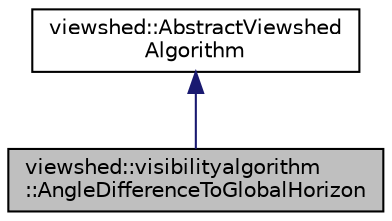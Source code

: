 digraph "viewshed::visibilityalgorithm::AngleDifferenceToGlobalHorizon"
{
 // LATEX_PDF_SIZE
  edge [fontname="Helvetica",fontsize="10",labelfontname="Helvetica",labelfontsize="10"];
  node [fontname="Helvetica",fontsize="10",shape=record];
  Node1 [label="viewshed::visibilityalgorithm\l::AngleDifferenceToGlobalHorizon",height=0.2,width=0.4,color="black", fillcolor="grey75", style="filled", fontcolor="black",tooltip=" "];
  Node2 -> Node1 [dir="back",color="midnightblue",fontsize="10",style="solid",fontname="Helvetica"];
  Node2 [label="viewshed::AbstractViewshed\lAlgorithm",height=0.2,width=0.4,color="black", fillcolor="white", style="filled",URL="$classviewshed_1_1AbstractViewshedAlgorithm.html",tooltip="Base class for all Viewshed Algorithms."];
}
